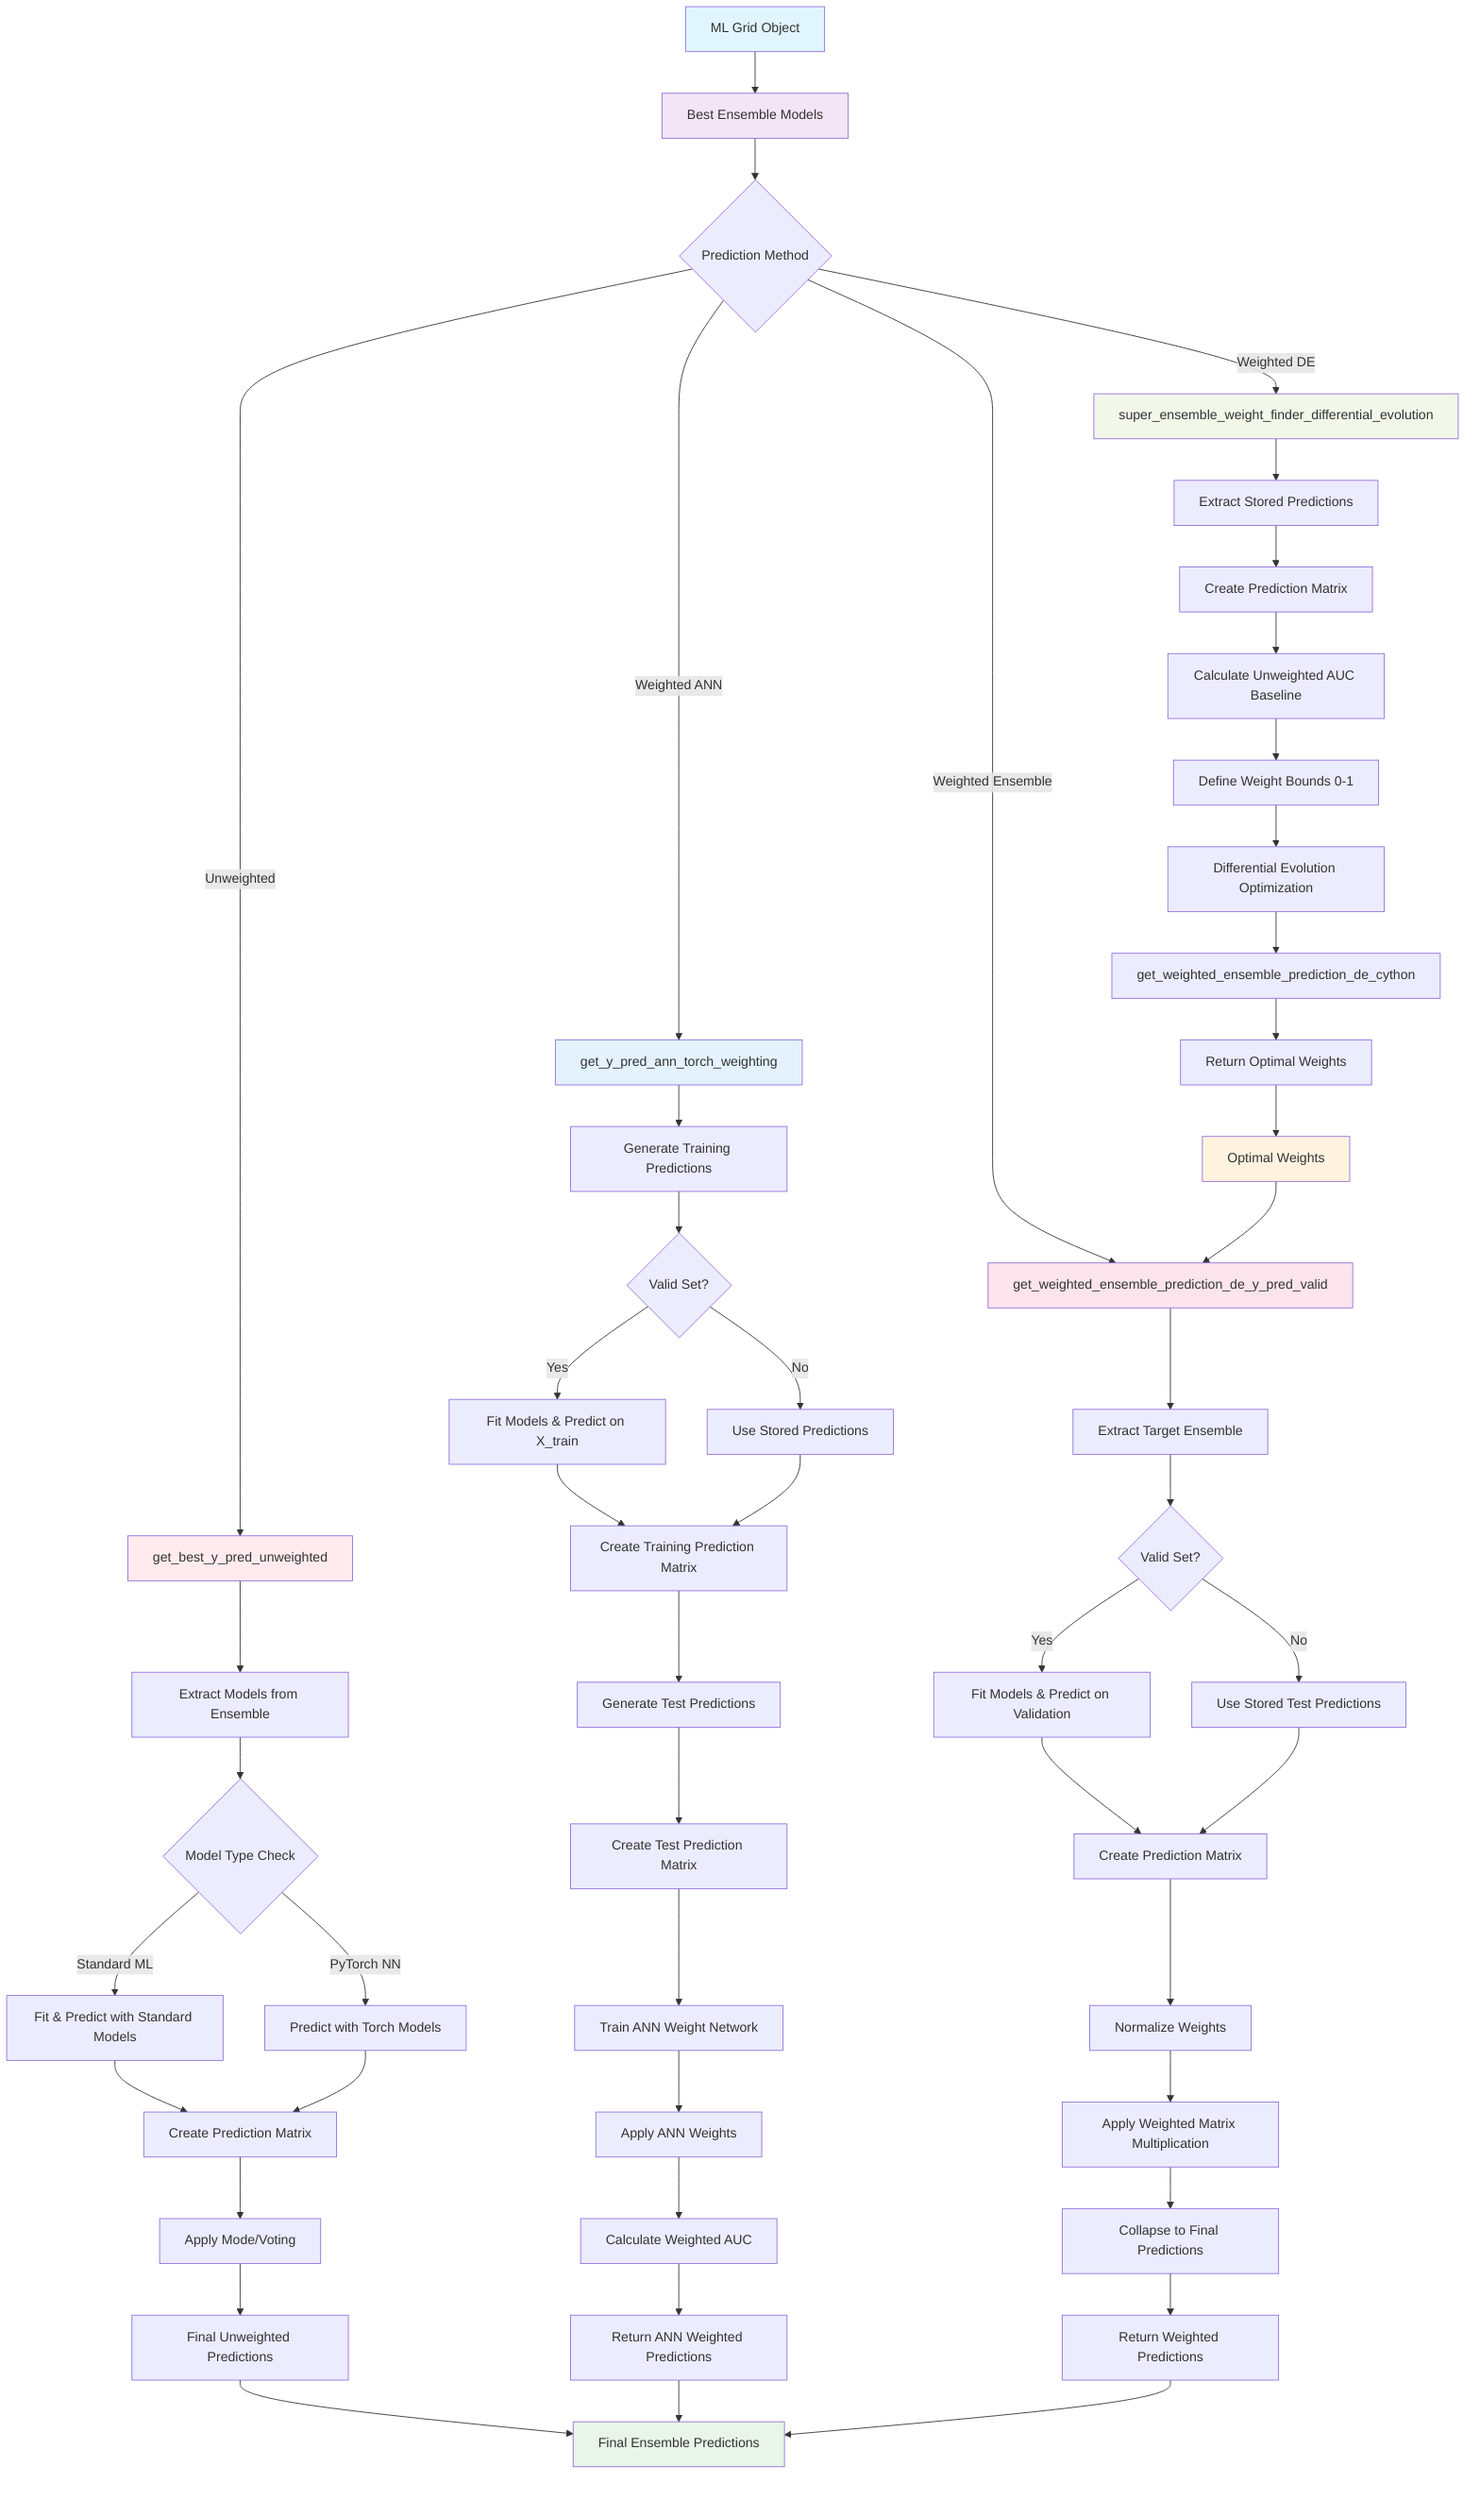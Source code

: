 graph TD
    A[ML Grid Object] --> B[Best Ensemble Models]
    B --> C{Prediction Method}
    
    C -->|Unweighted| D[get_best_y_pred_unweighted]
    C -->|Weighted DE| E[super_ensemble_weight_finder_differential_evolution]
    C -->|Weighted ANN| F[get_y_pred_ann_torch_weighting]
    C -->|Weighted Ensemble| G[get_weighted_ensemble_prediction_de_y_pred_valid]
    
    D --> D1[Extract Models from Ensemble]
    D1 --> D2{Model Type Check}
    D2 -->|Standard ML| D3[Fit & Predict with Standard Models]
    D2 -->|PyTorch NN| D4[Predict with Torch Models]
    D3 --> D5[Create Prediction Matrix]
    D4 --> D5
    D5 --> D6[Apply Mode/Voting]
    D6 --> D7[Final Unweighted Predictions]
    
    E --> E1[Extract Stored Predictions]
    E1 --> E2[Create Prediction Matrix]
    E2 --> E3[Calculate Unweighted AUC Baseline]
    E3 --> E4[Define Weight Bounds 0-1]
    E4 --> E5[Differential Evolution Optimization]
    E5 --> E6[get_weighted_ensemble_prediction_de_cython]
    E6 --> E7[Return Optimal Weights]
    
    F --> F1[Generate Training Predictions]
    F1 --> F2{Valid Set?}
    F2 -->|Yes| F3[Fit Models & Predict on X_train]
    F2 -->|No| F4[Use Stored Predictions]
    F3 --> F5[Create Training Prediction Matrix]
    F4 --> F5
    F5 --> F6[Generate Test Predictions]
    F6 --> F7[Create Test Prediction Matrix]
    F7 --> F8[Train ANN Weight Network]
    F8 --> F9[Apply ANN Weights]
    F9 --> F10[Calculate Weighted AUC]
    F10 --> F11[Return ANN Weighted Predictions]
    
    G --> G1[Extract Target Ensemble]
    G1 --> G2{Valid Set?}
    G2 -->|Yes| G3[Fit Models & Predict on Validation]
    G2 -->|No| G4[Use Stored Test Predictions]
    G3 --> G5[Create Prediction Matrix]
    G4 --> G5
    G5 --> G6[Normalize Weights]
    G6 --> G7[Apply Weighted Matrix Multiplication]
    G7 --> G8[Collapse to Final Predictions]
    G8 --> G9[Return Weighted Predictions]
    
    D7 --> H[Final Ensemble Predictions]
    E7 --> I[Optimal Weights] --> G
    F11 --> H
    G9 --> H
    
    style A fill:#e1f5fe
    style B fill:#f3e5f5
    style H fill:#e8f5e8
    style I fill:#fff3e0
    style D fill:#ffebee
    style E fill:#f1f8e9
    style F fill:#e3f2fd
    style G fill:#fce4ec